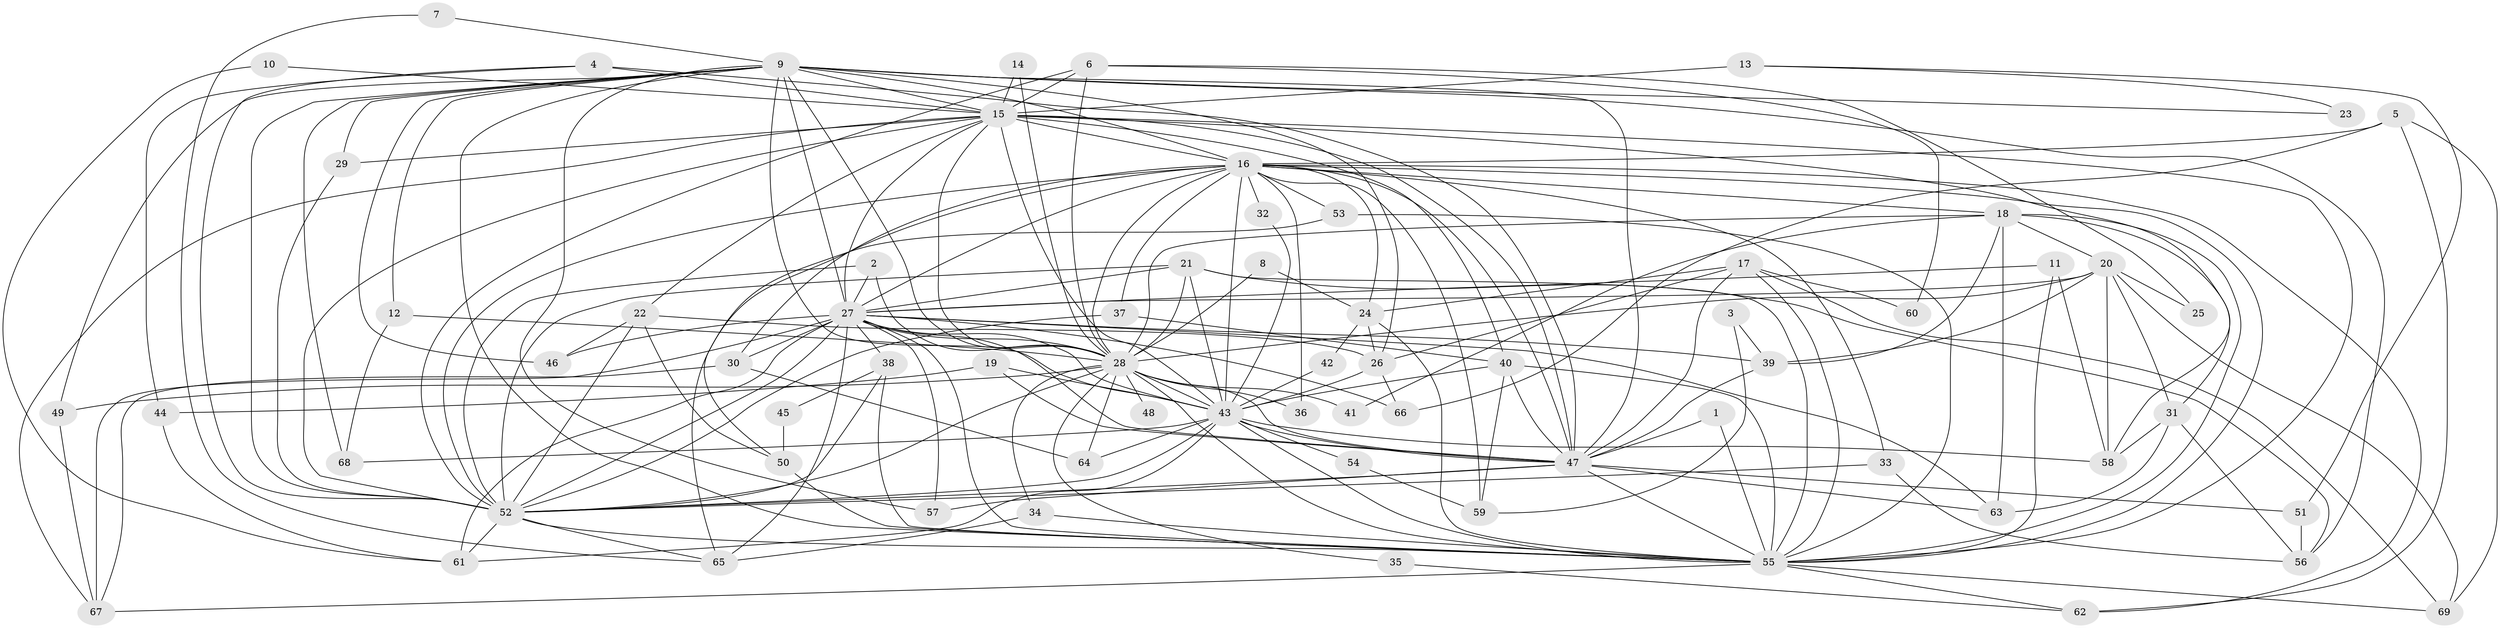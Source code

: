 // original degree distribution, {28: 0.007246376811594203, 25: 0.007246376811594203, 30: 0.007246376811594203, 15: 0.007246376811594203, 31: 0.007246376811594203, 21: 0.014492753623188406, 22: 0.007246376811594203, 27: 0.007246376811594203, 17: 0.007246376811594203, 3: 0.16666666666666666, 2: 0.5579710144927537, 8: 0.014492753623188406, 4: 0.08695652173913043, 7: 0.007246376811594203, 6: 0.043478260869565216, 5: 0.050724637681159424}
// Generated by graph-tools (version 1.1) at 2025/01/03/09/25 03:01:12]
// undirected, 69 vertices, 196 edges
graph export_dot {
graph [start="1"]
  node [color=gray90,style=filled];
  1;
  2;
  3;
  4;
  5;
  6;
  7;
  8;
  9;
  10;
  11;
  12;
  13;
  14;
  15;
  16;
  17;
  18;
  19;
  20;
  21;
  22;
  23;
  24;
  25;
  26;
  27;
  28;
  29;
  30;
  31;
  32;
  33;
  34;
  35;
  36;
  37;
  38;
  39;
  40;
  41;
  42;
  43;
  44;
  45;
  46;
  47;
  48;
  49;
  50;
  51;
  52;
  53;
  54;
  55;
  56;
  57;
  58;
  59;
  60;
  61;
  62;
  63;
  64;
  65;
  66;
  67;
  68;
  69;
  1 -- 47 [weight=1.0];
  1 -- 55 [weight=1.0];
  2 -- 27 [weight=1.0];
  2 -- 28 [weight=1.0];
  2 -- 52 [weight=1.0];
  3 -- 39 [weight=1.0];
  3 -- 59 [weight=1.0];
  4 -- 15 [weight=1.0];
  4 -- 44 [weight=1.0];
  4 -- 47 [weight=1.0];
  4 -- 52 [weight=1.0];
  5 -- 16 [weight=1.0];
  5 -- 62 [weight=1.0];
  5 -- 66 [weight=1.0];
  5 -- 69 [weight=1.0];
  6 -- 15 [weight=1.0];
  6 -- 25 [weight=1.0];
  6 -- 28 [weight=1.0];
  6 -- 52 [weight=1.0];
  6 -- 60 [weight=1.0];
  7 -- 9 [weight=1.0];
  7 -- 65 [weight=1.0];
  8 -- 24 [weight=1.0];
  8 -- 28 [weight=1.0];
  9 -- 12 [weight=1.0];
  9 -- 15 [weight=2.0];
  9 -- 16 [weight=1.0];
  9 -- 23 [weight=1.0];
  9 -- 26 [weight=2.0];
  9 -- 27 [weight=1.0];
  9 -- 28 [weight=2.0];
  9 -- 29 [weight=1.0];
  9 -- 43 [weight=1.0];
  9 -- 46 [weight=1.0];
  9 -- 47 [weight=1.0];
  9 -- 49 [weight=1.0];
  9 -- 52 [weight=1.0];
  9 -- 55 [weight=1.0];
  9 -- 56 [weight=1.0];
  9 -- 57 [weight=1.0];
  9 -- 68 [weight=1.0];
  10 -- 15 [weight=1.0];
  10 -- 61 [weight=1.0];
  11 -- 27 [weight=1.0];
  11 -- 55 [weight=1.0];
  11 -- 58 [weight=1.0];
  12 -- 28 [weight=1.0];
  12 -- 68 [weight=1.0];
  13 -- 15 [weight=2.0];
  13 -- 23 [weight=1.0];
  13 -- 51 [weight=1.0];
  14 -- 15 [weight=1.0];
  14 -- 28 [weight=1.0];
  15 -- 16 [weight=2.0];
  15 -- 22 [weight=1.0];
  15 -- 27 [weight=2.0];
  15 -- 28 [weight=2.0];
  15 -- 29 [weight=1.0];
  15 -- 40 [weight=1.0];
  15 -- 43 [weight=2.0];
  15 -- 47 [weight=3.0];
  15 -- 52 [weight=2.0];
  15 -- 55 [weight=3.0];
  15 -- 58 [weight=1.0];
  15 -- 67 [weight=1.0];
  16 -- 18 [weight=1.0];
  16 -- 24 [weight=1.0];
  16 -- 27 [weight=3.0];
  16 -- 28 [weight=1.0];
  16 -- 30 [weight=2.0];
  16 -- 32 [weight=1.0];
  16 -- 33 [weight=1.0];
  16 -- 36 [weight=1.0];
  16 -- 37 [weight=1.0];
  16 -- 43 [weight=2.0];
  16 -- 47 [weight=2.0];
  16 -- 50 [weight=1.0];
  16 -- 52 [weight=2.0];
  16 -- 53 [weight=2.0];
  16 -- 55 [weight=2.0];
  16 -- 59 [weight=2.0];
  16 -- 62 [weight=1.0];
  17 -- 24 [weight=1.0];
  17 -- 26 [weight=1.0];
  17 -- 47 [weight=1.0];
  17 -- 55 [weight=1.0];
  17 -- 60 [weight=1.0];
  17 -- 69 [weight=1.0];
  18 -- 20 [weight=1.0];
  18 -- 28 [weight=1.0];
  18 -- 31 [weight=1.0];
  18 -- 39 [weight=1.0];
  18 -- 41 [weight=1.0];
  18 -- 55 [weight=1.0];
  18 -- 63 [weight=1.0];
  19 -- 43 [weight=1.0];
  19 -- 44 [weight=1.0];
  19 -- 47 [weight=1.0];
  20 -- 25 [weight=1.0];
  20 -- 27 [weight=1.0];
  20 -- 28 [weight=1.0];
  20 -- 31 [weight=1.0];
  20 -- 39 [weight=1.0];
  20 -- 58 [weight=1.0];
  20 -- 69 [weight=1.0];
  21 -- 27 [weight=1.0];
  21 -- 28 [weight=1.0];
  21 -- 43 [weight=1.0];
  21 -- 52 [weight=1.0];
  21 -- 55 [weight=1.0];
  21 -- 56 [weight=1.0];
  22 -- 26 [weight=1.0];
  22 -- 46 [weight=1.0];
  22 -- 50 [weight=1.0];
  22 -- 52 [weight=1.0];
  24 -- 26 [weight=1.0];
  24 -- 42 [weight=1.0];
  24 -- 55 [weight=2.0];
  26 -- 43 [weight=1.0];
  26 -- 66 [weight=1.0];
  27 -- 28 [weight=2.0];
  27 -- 30 [weight=2.0];
  27 -- 38 [weight=1.0];
  27 -- 39 [weight=1.0];
  27 -- 43 [weight=2.0];
  27 -- 46 [weight=1.0];
  27 -- 47 [weight=2.0];
  27 -- 52 [weight=2.0];
  27 -- 55 [weight=1.0];
  27 -- 57 [weight=1.0];
  27 -- 61 [weight=1.0];
  27 -- 63 [weight=1.0];
  27 -- 65 [weight=1.0];
  27 -- 66 [weight=1.0];
  27 -- 67 [weight=1.0];
  28 -- 34 [weight=1.0];
  28 -- 35 [weight=1.0];
  28 -- 36 [weight=1.0];
  28 -- 41 [weight=1.0];
  28 -- 43 [weight=1.0];
  28 -- 47 [weight=1.0];
  28 -- 48 [weight=1.0];
  28 -- 49 [weight=1.0];
  28 -- 52 [weight=2.0];
  28 -- 55 [weight=1.0];
  28 -- 64 [weight=1.0];
  29 -- 52 [weight=1.0];
  30 -- 64 [weight=1.0];
  30 -- 67 [weight=1.0];
  31 -- 56 [weight=1.0];
  31 -- 58 [weight=1.0];
  31 -- 63 [weight=1.0];
  32 -- 43 [weight=1.0];
  33 -- 52 [weight=1.0];
  33 -- 56 [weight=1.0];
  34 -- 55 [weight=1.0];
  34 -- 65 [weight=1.0];
  35 -- 62 [weight=1.0];
  37 -- 40 [weight=1.0];
  37 -- 52 [weight=1.0];
  38 -- 45 [weight=1.0];
  38 -- 52 [weight=1.0];
  38 -- 55 [weight=1.0];
  39 -- 47 [weight=1.0];
  40 -- 43 [weight=1.0];
  40 -- 47 [weight=1.0];
  40 -- 55 [weight=1.0];
  40 -- 59 [weight=1.0];
  42 -- 43 [weight=1.0];
  43 -- 47 [weight=1.0];
  43 -- 52 [weight=1.0];
  43 -- 54 [weight=1.0];
  43 -- 55 [weight=1.0];
  43 -- 58 [weight=1.0];
  43 -- 61 [weight=1.0];
  43 -- 64 [weight=1.0];
  43 -- 68 [weight=1.0];
  44 -- 61 [weight=1.0];
  45 -- 50 [weight=1.0];
  47 -- 51 [weight=1.0];
  47 -- 52 [weight=1.0];
  47 -- 55 [weight=1.0];
  47 -- 57 [weight=1.0];
  47 -- 63 [weight=1.0];
  49 -- 67 [weight=1.0];
  50 -- 55 [weight=1.0];
  51 -- 56 [weight=1.0];
  52 -- 55 [weight=1.0];
  52 -- 61 [weight=2.0];
  52 -- 65 [weight=1.0];
  53 -- 55 [weight=1.0];
  53 -- 65 [weight=1.0];
  54 -- 59 [weight=1.0];
  55 -- 62 [weight=1.0];
  55 -- 67 [weight=1.0];
  55 -- 69 [weight=2.0];
}
